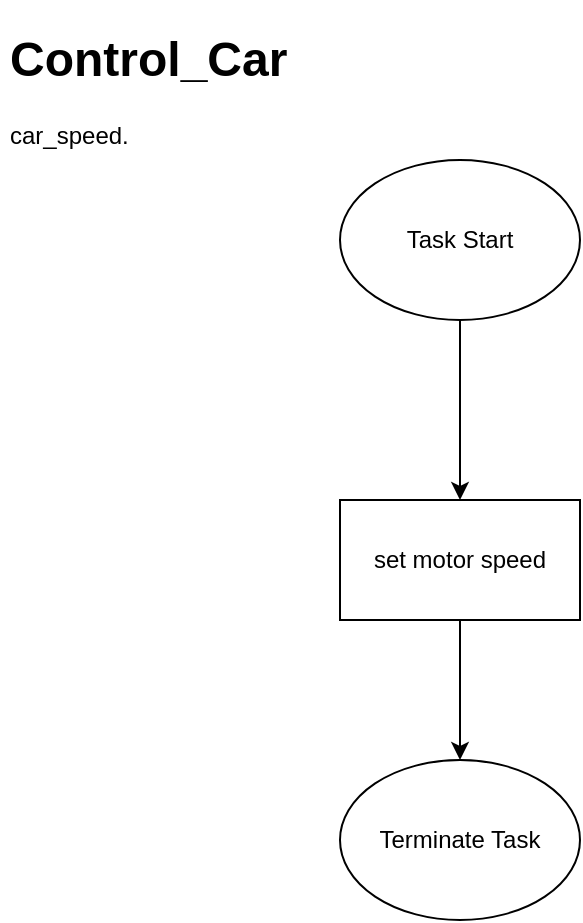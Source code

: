 <mxfile version="13.7.7" type="device"><diagram id="bx0oTOnipXt3bkvJ6j_n" name="Page-1"><mxGraphModel dx="1038" dy="499" grid="1" gridSize="10" guides="1" tooltips="1" connect="1" arrows="1" fold="1" page="1" pageScale="1" pageWidth="827" pageHeight="1169" math="0" shadow="0"><root><mxCell id="0"/><mxCell id="1" parent="0"/><mxCell id="9QbRUawYo91I8ZCNeb9N-4" value="" style="edgeStyle=orthogonalEdgeStyle;rounded=0;orthogonalLoop=1;jettySize=auto;html=1;" edge="1" parent="1" source="9QbRUawYo91I8ZCNeb9N-1" target="9QbRUawYo91I8ZCNeb9N-3"><mxGeometry relative="1" as="geometry"/></mxCell><mxCell id="9QbRUawYo91I8ZCNeb9N-1" value="Task Start" style="ellipse;whiteSpace=wrap;html=1;" vertex="1" parent="1"><mxGeometry x="180" y="80" width="120" height="80" as="geometry"/></mxCell><mxCell id="9QbRUawYo91I8ZCNeb9N-2" value="&lt;h1&gt;Control_Car&lt;/h1&gt;&lt;p&gt;car_speed.&lt;/p&gt;" style="text;html=1;strokeColor=none;fillColor=none;spacing=5;spacingTop=-20;whiteSpace=wrap;overflow=hidden;rounded=0;" vertex="1" parent="1"><mxGeometry x="10" y="10" width="190" height="120" as="geometry"/></mxCell><mxCell id="9QbRUawYo91I8ZCNeb9N-8" value="" style="edgeStyle=orthogonalEdgeStyle;rounded=0;orthogonalLoop=1;jettySize=auto;html=1;" edge="1" parent="1" source="9QbRUawYo91I8ZCNeb9N-3" target="9QbRUawYo91I8ZCNeb9N-7"><mxGeometry relative="1" as="geometry"/></mxCell><mxCell id="9QbRUawYo91I8ZCNeb9N-3" value="set motor speed" style="whiteSpace=wrap;html=1;" vertex="1" parent="1"><mxGeometry x="180" y="250" width="120" height="60" as="geometry"/></mxCell><mxCell id="9QbRUawYo91I8ZCNeb9N-7" value="Terminate Task" style="ellipse;whiteSpace=wrap;html=1;" vertex="1" parent="1"><mxGeometry x="180" y="380" width="120" height="80" as="geometry"/></mxCell></root></mxGraphModel></diagram></mxfile>